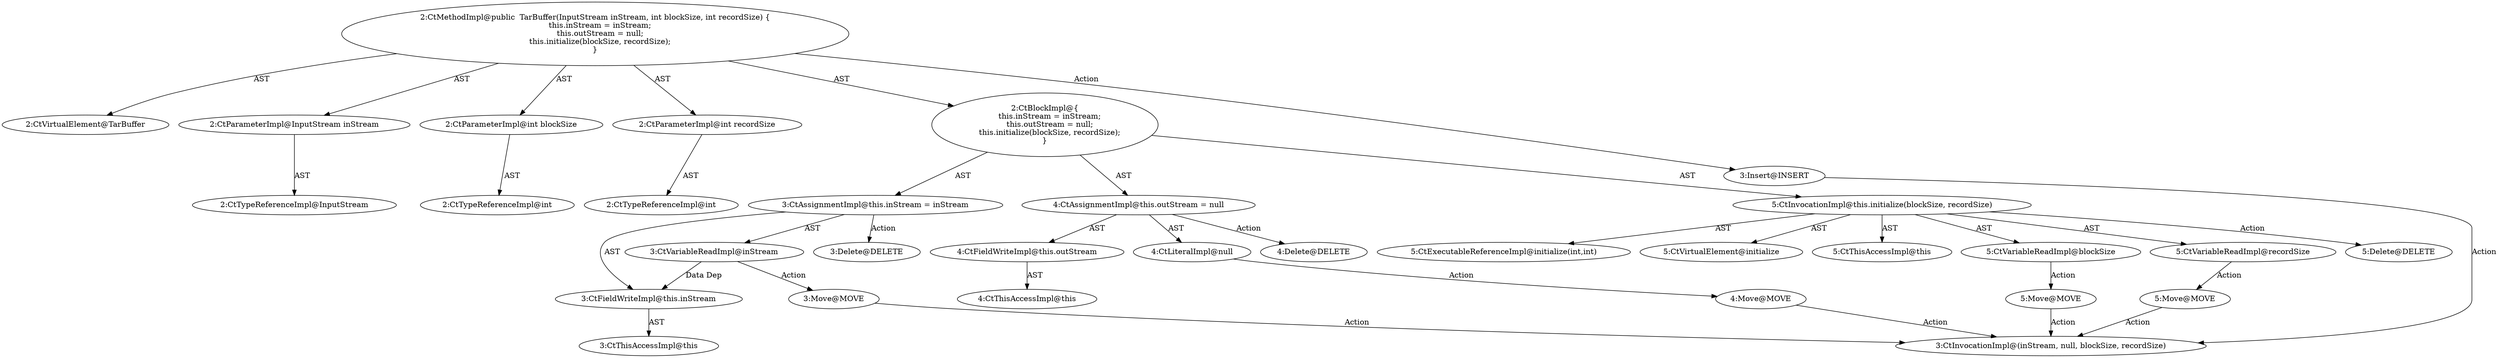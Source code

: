 digraph "TarBuffer#?,InputStream,int,int" {
0 [label="2:CtVirtualElement@TarBuffer" shape=ellipse]
1 [label="2:CtParameterImpl@InputStream inStream" shape=ellipse]
2 [label="2:CtTypeReferenceImpl@InputStream" shape=ellipse]
3 [label="2:CtParameterImpl@int blockSize" shape=ellipse]
4 [label="2:CtTypeReferenceImpl@int" shape=ellipse]
5 [label="2:CtParameterImpl@int recordSize" shape=ellipse]
6 [label="2:CtTypeReferenceImpl@int" shape=ellipse]
7 [label="3:CtFieldWriteImpl@this.inStream" shape=ellipse]
8 [label="3:CtThisAccessImpl@this" shape=ellipse]
9 [label="3:CtVariableReadImpl@inStream" shape=ellipse]
10 [label="3:CtAssignmentImpl@this.inStream = inStream" shape=ellipse]
11 [label="4:CtFieldWriteImpl@this.outStream" shape=ellipse]
12 [label="4:CtThisAccessImpl@this" shape=ellipse]
13 [label="4:CtLiteralImpl@null" shape=ellipse]
14 [label="4:CtAssignmentImpl@this.outStream = null" shape=ellipse]
15 [label="5:CtExecutableReferenceImpl@initialize(int,int)" shape=ellipse]
16 [label="5:CtVirtualElement@initialize" shape=ellipse]
17 [label="5:CtThisAccessImpl@this" shape=ellipse]
18 [label="5:CtVariableReadImpl@blockSize" shape=ellipse]
19 [label="5:CtVariableReadImpl@recordSize" shape=ellipse]
20 [label="5:CtInvocationImpl@this.initialize(blockSize, recordSize)" shape=ellipse]
21 [label="2:CtBlockImpl@\{
    this.inStream = inStream;
    this.outStream = null;
    this.initialize(blockSize, recordSize);
\}" shape=ellipse]
22 [label="2:CtMethodImpl@public  TarBuffer(InputStream inStream, int blockSize, int recordSize) \{
    this.inStream = inStream;
    this.outStream = null;
    this.initialize(blockSize, recordSize);
\}" shape=ellipse]
23 [label="3:Delete@DELETE" shape=ellipse]
24 [label="4:Delete@DELETE" shape=ellipse]
25 [label="5:Delete@DELETE" shape=ellipse]
26 [label="3:Insert@INSERT" shape=ellipse]
27 [label="3:CtInvocationImpl@(inStream, null, blockSize, recordSize)" shape=ellipse]
28 [label="3:Move@MOVE" shape=ellipse]
29 [label="4:Move@MOVE" shape=ellipse]
30 [label="5:Move@MOVE" shape=ellipse]
31 [label="5:Move@MOVE" shape=ellipse]
1 -> 2 [label="AST"];
3 -> 4 [label="AST"];
5 -> 6 [label="AST"];
7 -> 8 [label="AST"];
9 -> 7 [label="Data Dep"];
9 -> 28 [label="Action"];
10 -> 7 [label="AST"];
10 -> 9 [label="AST"];
10 -> 23 [label="Action"];
11 -> 12 [label="AST"];
13 -> 29 [label="Action"];
14 -> 11 [label="AST"];
14 -> 13 [label="AST"];
14 -> 24 [label="Action"];
18 -> 30 [label="Action"];
19 -> 31 [label="Action"];
20 -> 16 [label="AST"];
20 -> 17 [label="AST"];
20 -> 15 [label="AST"];
20 -> 18 [label="AST"];
20 -> 19 [label="AST"];
20 -> 25 [label="Action"];
21 -> 10 [label="AST"];
21 -> 14 [label="AST"];
21 -> 20 [label="AST"];
22 -> 0 [label="AST"];
22 -> 1 [label="AST"];
22 -> 3 [label="AST"];
22 -> 5 [label="AST"];
22 -> 21 [label="AST"];
22 -> 26 [label="Action"];
26 -> 27 [label="Action"];
28 -> 27 [label="Action"];
29 -> 27 [label="Action"];
30 -> 27 [label="Action"];
31 -> 27 [label="Action"];
}